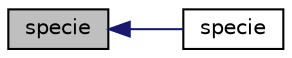 digraph "specie"
{
  bgcolor="transparent";
  edge [fontname="Helvetica",fontsize="10",labelfontname="Helvetica",labelfontsize="10"];
  node [fontname="Helvetica",fontsize="10",shape=record];
  rankdir="LR";
  Node1 [label="specie",height=0.2,width=0.4,color="black", fillcolor="grey75", style="filled" fontcolor="black"];
  Node1 -> Node2 [dir="back",color="midnightblue",fontsize="10",style="solid",fontname="Helvetica"];
  Node2 [label="specie",height=0.2,width=0.4,color="black",URL="$classFoam_1_1specie.html#ad8d9fb1a07cfc9855cb883480c45ff4b",tooltip="Construct from components with name. "];
}
